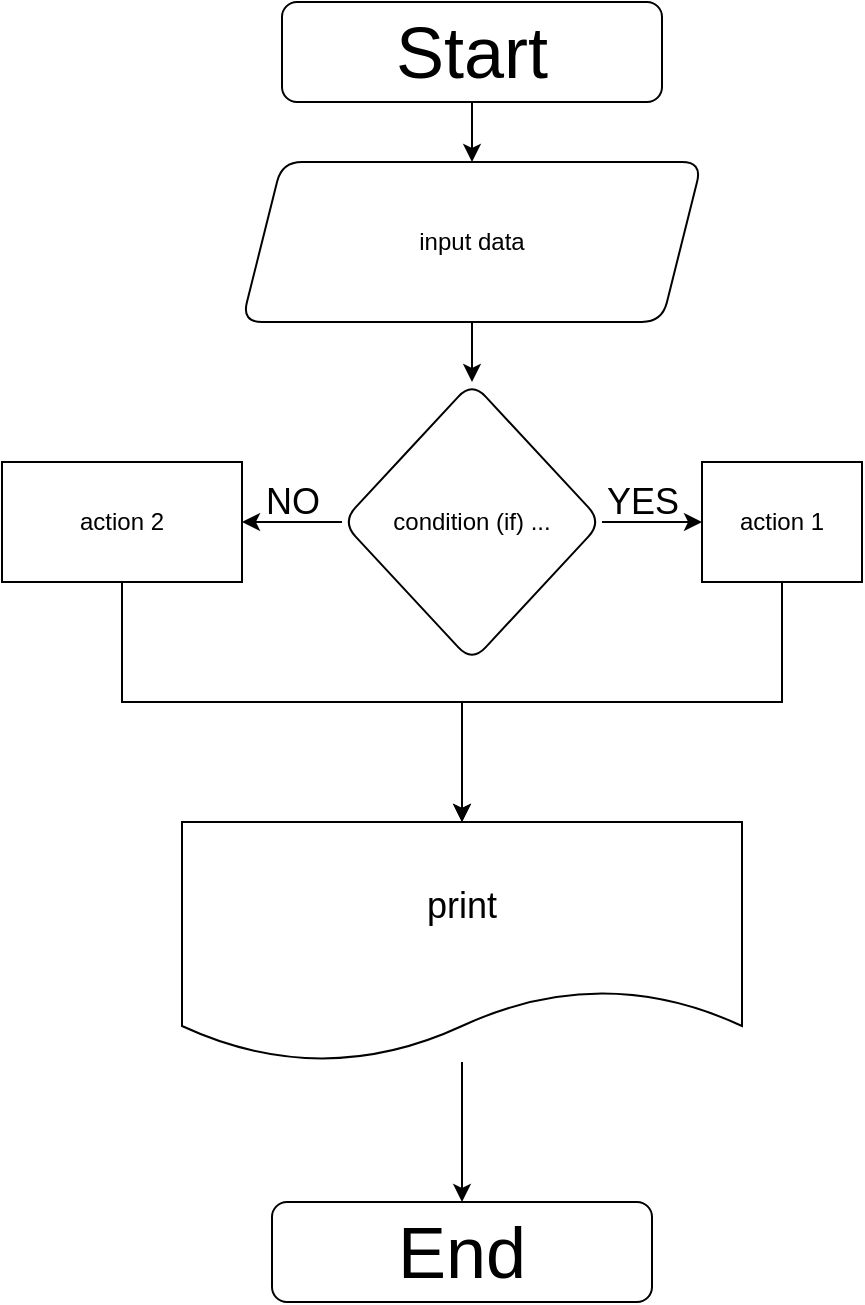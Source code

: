 <mxfile version="20.0.3" type="device" pages="3"><diagram id="KUlkdEGZBn6qBDFIICG5" name="Page-1"><mxGraphModel dx="2249" dy="789" grid="1" gridSize="10" guides="1" tooltips="1" connect="1" arrows="1" fold="1" page="1" pageScale="1" pageWidth="827" pageHeight="1169" math="0" shadow="0"><root><mxCell id="0"/><mxCell id="1" parent="0"/><mxCell id="AvIAdQnos5k8Vhea5xyB-4" value="" style="edgeStyle=orthogonalEdgeStyle;rounded=0;orthogonalLoop=1;jettySize=auto;html=1;fontSize=36;" parent="1" source="AvIAdQnos5k8Vhea5xyB-1" target="AvIAdQnos5k8Vhea5xyB-3" edge="1"><mxGeometry relative="1" as="geometry"/></mxCell><mxCell id="AvIAdQnos5k8Vhea5xyB-1" value="&lt;span style=&quot;font-size: 36px;&quot;&gt;Start&lt;/span&gt;" style="rounded=1;whiteSpace=wrap;html=1;" parent="1" vertex="1"><mxGeometry x="70" y="40" width="190" height="50" as="geometry"/></mxCell><mxCell id="AvIAdQnos5k8Vhea5xyB-6" value="" style="edgeStyle=orthogonalEdgeStyle;rounded=0;orthogonalLoop=1;jettySize=auto;html=1;fontSize=36;" parent="1" source="AvIAdQnos5k8Vhea5xyB-3" target="AvIAdQnos5k8Vhea5xyB-5" edge="1"><mxGeometry relative="1" as="geometry"/></mxCell><mxCell id="AvIAdQnos5k8Vhea5xyB-3" value="input data" style="shape=parallelogram;perimeter=parallelogramPerimeter;whiteSpace=wrap;html=1;fixedSize=1;rounded=1;" parent="1" vertex="1"><mxGeometry x="50" y="120" width="230" height="80" as="geometry"/></mxCell><mxCell id="AvIAdQnos5k8Vhea5xyB-8" value="" style="edgeStyle=orthogonalEdgeStyle;rounded=0;orthogonalLoop=1;jettySize=auto;html=1;fontSize=36;" parent="1" source="AvIAdQnos5k8Vhea5xyB-5" target="AvIAdQnos5k8Vhea5xyB-7" edge="1"><mxGeometry relative="1" as="geometry"/></mxCell><mxCell id="AvIAdQnos5k8Vhea5xyB-15" value="" style="edgeStyle=orthogonalEdgeStyle;rounded=0;orthogonalLoop=1;jettySize=auto;html=1;fontSize=12;" parent="1" source="AvIAdQnos5k8Vhea5xyB-5" target="AvIAdQnos5k8Vhea5xyB-14" edge="1"><mxGeometry relative="1" as="geometry"/></mxCell><mxCell id="AvIAdQnos5k8Vhea5xyB-5" value="condition (if) ..." style="rhombus;whiteSpace=wrap;html=1;rounded=1;" parent="1" vertex="1"><mxGeometry x="100" y="230" width="130" height="140" as="geometry"/></mxCell><mxCell id="AvIAdQnos5k8Vhea5xyB-21" value="" style="edgeStyle=orthogonalEdgeStyle;rounded=0;orthogonalLoop=1;jettySize=auto;html=1;fontSize=18;entryX=0.5;entryY=0;entryDx=0;entryDy=0;" parent="1" source="AvIAdQnos5k8Vhea5xyB-7" target="AvIAdQnos5k8Vhea5xyB-18" edge="1"><mxGeometry relative="1" as="geometry"><mxPoint x="485" y="430" as="targetPoint"/></mxGeometry></mxCell><mxCell id="AvIAdQnos5k8Vhea5xyB-7" value="action 1" style="rounded=0;whiteSpace=wrap;html=1;fontSize=12;" parent="1" vertex="1"><mxGeometry x="280" y="270" width="80" height="60" as="geometry"/></mxCell><mxCell id="AvIAdQnos5k8Vhea5xyB-9" value="YES" style="text;html=1;align=center;verticalAlign=middle;resizable=0;points=[];autosize=1;strokeColor=none;fillColor=none;fontSize=18;" parent="1" vertex="1"><mxGeometry x="220" y="270" width="60" height="40" as="geometry"/></mxCell><mxCell id="AvIAdQnos5k8Vhea5xyB-19" value="" style="edgeStyle=orthogonalEdgeStyle;rounded=0;orthogonalLoop=1;jettySize=auto;html=1;fontSize=18;" parent="1" source="AvIAdQnos5k8Vhea5xyB-14" target="AvIAdQnos5k8Vhea5xyB-18" edge="1"><mxGeometry relative="1" as="geometry"/></mxCell><mxCell id="AvIAdQnos5k8Vhea5xyB-14" value="action 2" style="rounded=0;whiteSpace=wrap;html=1;fontSize=12;" parent="1" vertex="1"><mxGeometry x="-70" y="270" width="120" height="60" as="geometry"/></mxCell><mxCell id="AvIAdQnos5k8Vhea5xyB-16" value="NO" style="text;html=1;align=center;verticalAlign=middle;resizable=0;points=[];autosize=1;strokeColor=none;fillColor=none;fontSize=18;" parent="1" vertex="1"><mxGeometry x="50" y="270" width="50" height="40" as="geometry"/></mxCell><mxCell id="AvIAdQnos5k8Vhea5xyB-17" value="&lt;span style=&quot;font-size: 36px;&quot;&gt;End&lt;/span&gt;" style="rounded=1;whiteSpace=wrap;html=1;" parent="1" vertex="1"><mxGeometry x="65" y="640" width="190" height="50" as="geometry"/></mxCell><mxCell id="AvIAdQnos5k8Vhea5xyB-22" value="" style="edgeStyle=orthogonalEdgeStyle;rounded=0;orthogonalLoop=1;jettySize=auto;html=1;fontSize=18;" parent="1" source="AvIAdQnos5k8Vhea5xyB-18" target="AvIAdQnos5k8Vhea5xyB-17" edge="1"><mxGeometry relative="1" as="geometry"/></mxCell><mxCell id="AvIAdQnos5k8Vhea5xyB-18" value="print" style="shape=document;whiteSpace=wrap;html=1;boundedLbl=1;fontSize=18;" parent="1" vertex="1"><mxGeometry x="20" y="450" width="280" height="120" as="geometry"/></mxCell></root></mxGraphModel></diagram><diagram id="ZhWfRfbjk38813CPxEJF" name="Page-2"><mxGraphModel dx="2521" dy="928" grid="1" gridSize="10" guides="1" tooltips="1" connect="1" arrows="1" fold="1" page="1" pageScale="1" pageWidth="827" pageHeight="1169" math="0" shadow="0"><root><mxCell id="0"/><mxCell id="1" parent="0"/><mxCell id="to8tRB331FVmJkwPsKTY-4" value="" style="edgeStyle=orthogonalEdgeStyle;rounded=0;orthogonalLoop=1;jettySize=auto;html=1;fontSize=18;" edge="1" parent="1" source="l4yOy5fQUumXuv5Ozcmd-1" target="to8tRB331FVmJkwPsKTY-1"><mxGeometry relative="1" as="geometry"/></mxCell><mxCell id="l4yOy5fQUumXuv5Ozcmd-1" value="&lt;span style=&quot;font-size: 36px;&quot;&gt;Start&lt;/span&gt;" style="rounded=1;whiteSpace=wrap;html=1;" vertex="1" parent="1"><mxGeometry x="70" y="40" width="190" height="50" as="geometry"/></mxCell><mxCell id="to8tRB331FVmJkwPsKTY-6" value="" style="edgeStyle=orthogonalEdgeStyle;rounded=0;orthogonalLoop=1;jettySize=auto;html=1;fontSize=18;" edge="1" parent="1" source="to8tRB331FVmJkwPsKTY-1" target="to8tRB331FVmJkwPsKTY-5"><mxGeometry relative="1" as="geometry"/></mxCell><mxCell id="to8tRB331FVmJkwPsKTY-1" value="a, b" style="shape=parallelogram;perimeter=parallelogramPerimeter;whiteSpace=wrap;html=1;fixedSize=1;rounded=1;" vertex="1" parent="1"><mxGeometry x="50" y="120" width="230" height="40" as="geometry"/></mxCell><mxCell id="to8tRB331FVmJkwPsKTY-8" value="" style="edgeStyle=orthogonalEdgeStyle;rounded=0;orthogonalLoop=1;jettySize=auto;html=1;fontSize=18;" edge="1" parent="1" source="to8tRB331FVmJkwPsKTY-5" target="to8tRB331FVmJkwPsKTY-7"><mxGeometry relative="1" as="geometry"/></mxCell><mxCell id="to8tRB331FVmJkwPsKTY-11" value="" style="edgeStyle=orthogonalEdgeStyle;rounded=0;orthogonalLoop=1;jettySize=auto;html=1;fontSize=18;" edge="1" parent="1" source="to8tRB331FVmJkwPsKTY-5" target="to8tRB331FVmJkwPsKTY-10"><mxGeometry relative="1" as="geometry"/></mxCell><mxCell id="to8tRB331FVmJkwPsKTY-5" value="a&amp;gt;b" style="rhombus;whiteSpace=wrap;html=1;rounded=1;" vertex="1" parent="1"><mxGeometry x="125" y="200" width="80" height="80" as="geometry"/></mxCell><mxCell id="7AQ9YzuPYf2n0HWGz4BQ-3" style="edgeStyle=orthogonalEdgeStyle;rounded=0;orthogonalLoop=1;jettySize=auto;html=1;entryX=0.5;entryY=0;entryDx=0;entryDy=0;fontSize=18;" edge="1" parent="1" source="to8tRB331FVmJkwPsKTY-7" target="7AQ9YzuPYf2n0HWGz4BQ-1"><mxGeometry relative="1" as="geometry"/></mxCell><mxCell id="to8tRB331FVmJkwPsKTY-7" value="print(a)" style="shape=document;whiteSpace=wrap;html=1;boundedLbl=1;rounded=1;" vertex="1" parent="1"><mxGeometry x="240" y="200" width="120" height="80" as="geometry"/></mxCell><mxCell id="to8tRB331FVmJkwPsKTY-9" value="YES" style="text;html=1;align=center;verticalAlign=middle;resizable=0;points=[];autosize=1;strokeColor=none;fillColor=none;fontSize=18;" vertex="1" parent="1"><mxGeometry x="190" y="210" width="60" height="40" as="geometry"/></mxCell><mxCell id="7AQ9YzuPYf2n0HWGz4BQ-2" value="" style="edgeStyle=orthogonalEdgeStyle;rounded=0;orthogonalLoop=1;jettySize=auto;html=1;fontSize=18;" edge="1" parent="1" source="to8tRB331FVmJkwPsKTY-10" target="7AQ9YzuPYf2n0HWGz4BQ-1"><mxGeometry relative="1" as="geometry"/></mxCell><mxCell id="to8tRB331FVmJkwPsKTY-10" value="print(b)" style="shape=document;whiteSpace=wrap;html=1;boundedLbl=1;rounded=1;" vertex="1" parent="1"><mxGeometry x="-30" y="200" width="120" height="80" as="geometry"/></mxCell><mxCell id="7AQ9YzuPYf2n0HWGz4BQ-1" value="&lt;span style=&quot;font-size: 36px;&quot;&gt;End&lt;/span&gt;" style="rounded=1;whiteSpace=wrap;html=1;" vertex="1" parent="1"><mxGeometry x="70" y="320" width="190" height="50" as="geometry"/></mxCell><mxCell id="7AQ9YzuPYf2n0HWGz4BQ-4" value="NO" style="text;html=1;align=center;verticalAlign=middle;resizable=0;points=[];autosize=1;strokeColor=none;fillColor=none;fontSize=18;" vertex="1" parent="1"><mxGeometry x="85" y="210" width="50" height="40" as="geometry"/></mxCell></root></mxGraphModel></diagram><diagram id="1Cpl_aiHFUEmv35CbPDU" name="Page-3"><mxGraphModel dx="1516" dy="831" grid="1" gridSize="10" guides="1" tooltips="1" connect="1" arrows="1" fold="1" page="1" pageScale="1" pageWidth="827" pageHeight="1169" math="0" shadow="0"><root><mxCell id="0"/><mxCell id="1" parent="0"/><mxCell id="yoAVyn27MNlnvWKeIQqL-2" value="" style="edgeStyle=orthogonalEdgeStyle;rounded=0;orthogonalLoop=1;jettySize=auto;html=1;fontSize=18;" edge="1" parent="1" source="xMzbxbTKoXYxyaKER4GY-1" target="yoAVyn27MNlnvWKeIQqL-1"><mxGeometry relative="1" as="geometry"/></mxCell><mxCell id="xMzbxbTKoXYxyaKER4GY-1" value="&lt;span style=&quot;font-size: 36px;&quot;&gt;Start&lt;/span&gt;" style="rounded=1;whiteSpace=wrap;html=1;" vertex="1" parent="1"><mxGeometry x="70" y="40" width="190" height="50" as="geometry"/></mxCell><mxCell id="6BW_yTttfwulPumfuw4T-2" value="" style="edgeStyle=orthogonalEdgeStyle;rounded=0;orthogonalLoop=1;jettySize=auto;html=1;fontSize=18;" edge="1" parent="1" source="yoAVyn27MNlnvWKeIQqL-1" target="6BW_yTttfwulPumfuw4T-1"><mxGeometry relative="1" as="geometry"/></mxCell><mxCell id="s4zK8Y7hl0aLgHBa-cnZ-1" style="edgeStyle=orthogonalEdgeStyle;rounded=0;orthogonalLoop=1;jettySize=auto;html=1;exitX=0.5;exitY=1;exitDx=0;exitDy=0;fontSize=36;" edge="1" parent="1" source="yoAVyn27MNlnvWKeIQqL-1"><mxGeometry relative="1" as="geometry"><mxPoint x="165.053" y="170" as="targetPoint"/></mxGeometry></mxCell><mxCell id="yoAVyn27MNlnvWKeIQqL-1" value="a, b, c, d, min" style="shape=parallelogram;perimeter=parallelogramPerimeter;whiteSpace=wrap;html=1;fixedSize=1;rounded=1;" vertex="1" parent="1"><mxGeometry x="50" y="120" width="230" height="40" as="geometry"/></mxCell><mxCell id="6BW_yTttfwulPumfuw4T-4" value="" style="edgeStyle=orthogonalEdgeStyle;rounded=0;orthogonalLoop=1;jettySize=auto;html=1;fontSize=18;" edge="1" parent="1" source="6BW_yTttfwulPumfuw4T-1" target="6BW_yTttfwulPumfuw4T-3"><mxGeometry relative="1" as="geometry"/></mxCell><mxCell id="6BW_yTttfwulPumfuw4T-1" value="min = a" style="rounded=0;whiteSpace=wrap;html=1;fontSize=18;" vertex="1" parent="1"><mxGeometry x="105" y="200" width="120" height="30" as="geometry"/></mxCell><mxCell id="6BW_yTttfwulPumfuw4T-7" value="" style="edgeStyle=orthogonalEdgeStyle;rounded=0;orthogonalLoop=1;jettySize=auto;html=1;fontSize=18;" edge="1" parent="1" source="6BW_yTttfwulPumfuw4T-3" target="6BW_yTttfwulPumfuw4T-6"><mxGeometry relative="1" as="geometry"/></mxCell><mxCell id="6BW_yTttfwulPumfuw4T-16" value="" style="edgeStyle=orthogonalEdgeStyle;rounded=0;orthogonalLoop=1;jettySize=auto;html=1;fontSize=18;" edge="1" parent="1" source="6BW_yTttfwulPumfuw4T-3" target="6BW_yTttfwulPumfuw4T-15"><mxGeometry relative="1" as="geometry"/></mxCell><mxCell id="6BW_yTttfwulPumfuw4T-3" value="b &amp;lt; min" style="rhombus;whiteSpace=wrap;html=1;fontSize=18;rounded=0;" vertex="1" parent="1"><mxGeometry x="117.5" y="270" width="95" height="80" as="geometry"/></mxCell><mxCell id="6BW_yTttfwulPumfuw4T-5" value="YES" style="text;html=1;align=center;verticalAlign=middle;resizable=0;points=[];autosize=1;strokeColor=none;fillColor=none;fontSize=18;" vertex="1" parent="1"><mxGeometry x="190" y="270" width="60" height="40" as="geometry"/></mxCell><mxCell id="6BW_yTttfwulPumfuw4T-17" style="edgeStyle=orthogonalEdgeStyle;rounded=0;orthogonalLoop=1;jettySize=auto;html=1;entryX=0.5;entryY=0;entryDx=0;entryDy=0;fontSize=18;" edge="1" parent="1" source="6BW_yTttfwulPumfuw4T-6" target="6BW_yTttfwulPumfuw4T-15"><mxGeometry relative="1" as="geometry"/></mxCell><mxCell id="6BW_yTttfwulPumfuw4T-6" value="min = b" style="whiteSpace=wrap;html=1;fontSize=18;rounded=0;" vertex="1" parent="1"><mxGeometry x="240" y="280" width="80" height="60" as="geometry"/></mxCell><mxCell id="6BW_yTttfwulPumfuw4T-12" value="NO" style="text;html=1;align=center;verticalAlign=middle;resizable=0;points=[];autosize=1;strokeColor=none;fillColor=none;fontSize=18;" vertex="1" parent="1"><mxGeometry x="130" y="360" width="50" height="40" as="geometry"/></mxCell><mxCell id="6BW_yTttfwulPumfuw4T-19" value="" style="edgeStyle=orthogonalEdgeStyle;rounded=0;orthogonalLoop=1;jettySize=auto;html=1;fontSize=18;" edge="1" parent="1" source="6BW_yTttfwulPumfuw4T-15" target="6BW_yTttfwulPumfuw4T-18"><mxGeometry relative="1" as="geometry"/></mxCell><mxCell id="6BW_yTttfwulPumfuw4T-24" value="" style="edgeStyle=orthogonalEdgeStyle;rounded=0;orthogonalLoop=1;jettySize=auto;html=1;fontSize=18;" edge="1" parent="1" source="6BW_yTttfwulPumfuw4T-15" target="6BW_yTttfwulPumfuw4T-23"><mxGeometry relative="1" as="geometry"/></mxCell><mxCell id="6BW_yTttfwulPumfuw4T-15" value="c &amp;lt; min" style="rhombus;whiteSpace=wrap;html=1;fontSize=18;rounded=0;" vertex="1" parent="1"><mxGeometry x="180" y="390" width="95" height="80" as="geometry"/></mxCell><mxCell id="6BW_yTttfwulPumfuw4T-25" style="edgeStyle=orthogonalEdgeStyle;rounded=0;orthogonalLoop=1;jettySize=auto;html=1;fontSize=18;entryX=0.5;entryY=0;entryDx=0;entryDy=0;" edge="1" parent="1" source="6BW_yTttfwulPumfuw4T-18" target="6BW_yTttfwulPumfuw4T-23"><mxGeometry relative="1" as="geometry"><mxPoint x="360" y="520" as="targetPoint"/></mxGeometry></mxCell><mxCell id="6BW_yTttfwulPumfuw4T-18" value="min = c" style="whiteSpace=wrap;html=1;fontSize=18;rounded=0;" vertex="1" parent="1"><mxGeometry x="352.5" y="400" width="67.5" height="60" as="geometry"/></mxCell><mxCell id="6BW_yTttfwulPumfuw4T-20" value="YES" style="text;html=1;align=center;verticalAlign=middle;resizable=0;points=[];autosize=1;strokeColor=none;fillColor=none;fontSize=18;" vertex="1" parent="1"><mxGeometry x="275" y="390" width="60" height="40" as="geometry"/></mxCell><mxCell id="6BW_yTttfwulPumfuw4T-21" value="NO" style="text;html=1;align=center;verticalAlign=middle;resizable=0;points=[];autosize=1;strokeColor=none;fillColor=none;fontSize=18;" vertex="1" parent="1"><mxGeometry x="175" y="490" width="50" height="40" as="geometry"/></mxCell><mxCell id="6BW_yTttfwulPumfuw4T-26" style="edgeStyle=orthogonalEdgeStyle;rounded=0;orthogonalLoop=1;jettySize=auto;html=1;exitX=1;exitY=0.5;exitDx=0;exitDy=0;fontSize=18;" edge="1" parent="1" source="6BW_yTttfwulPumfuw4T-23"><mxGeometry relative="1" as="geometry"><mxPoint x="360" y="550" as="targetPoint"/></mxGeometry></mxCell><mxCell id="6BW_yTttfwulPumfuw4T-28" value="" style="edgeStyle=orthogonalEdgeStyle;rounded=0;orthogonalLoop=1;jettySize=auto;html=1;fontSize=18;" edge="1" parent="1" source="6BW_yTttfwulPumfuw4T-23" target="6BW_yTttfwulPumfuw4T-27"><mxGeometry relative="1" as="geometry"/></mxCell><mxCell id="6BW_yTttfwulPumfuw4T-36" style="edgeStyle=orthogonalEdgeStyle;rounded=0;orthogonalLoop=1;jettySize=auto;html=1;entryX=0.25;entryY=0;entryDx=0;entryDy=0;fontSize=18;" edge="1" parent="1" source="6BW_yTttfwulPumfuw4T-23" target="6BW_yTttfwulPumfuw4T-31"><mxGeometry relative="1" as="geometry"/></mxCell><mxCell id="6BW_yTttfwulPumfuw4T-23" value="d &amp;lt; min" style="rhombus;whiteSpace=wrap;html=1;fontSize=18;rounded=0;" vertex="1" parent="1"><mxGeometry x="270" y="510" width="100" height="100" as="geometry"/></mxCell><mxCell id="6BW_yTttfwulPumfuw4T-34" style="edgeStyle=orthogonalEdgeStyle;rounded=0;orthogonalLoop=1;jettySize=auto;html=1;entryX=0.25;entryY=0;entryDx=0;entryDy=0;fontSize=18;" edge="1" parent="1" source="6BW_yTttfwulPumfuw4T-27" target="6BW_yTttfwulPumfuw4T-31"><mxGeometry relative="1" as="geometry"/></mxCell><mxCell id="6BW_yTttfwulPumfuw4T-27" value="min = d" style="whiteSpace=wrap;html=1;fontSize=18;rounded=0;" vertex="1" parent="1"><mxGeometry x="440" y="530" width="120" height="60" as="geometry"/></mxCell><mxCell id="6BW_yTttfwulPumfuw4T-29" value="YES" style="text;html=1;align=center;verticalAlign=middle;resizable=0;points=[];autosize=1;strokeColor=none;fillColor=none;fontSize=18;" vertex="1" parent="1"><mxGeometry x="370" y="530" width="60" height="40" as="geometry"/></mxCell><mxCell id="6BW_yTttfwulPumfuw4T-30" value="NO" style="text;html=1;align=center;verticalAlign=middle;resizable=0;points=[];autosize=1;strokeColor=none;fillColor=none;fontSize=18;" vertex="1" parent="1"><mxGeometry x="270" y="620" width="50" height="40" as="geometry"/></mxCell><mxCell id="6BW_yTttfwulPumfuw4T-38" value="" style="edgeStyle=orthogonalEdgeStyle;rounded=0;orthogonalLoop=1;jettySize=auto;html=1;fontSize=18;" edge="1" parent="1" source="6BW_yTttfwulPumfuw4T-31" target="6BW_yTttfwulPumfuw4T-37"><mxGeometry relative="1" as="geometry"/></mxCell><mxCell id="6BW_yTttfwulPumfuw4T-31" value="print(min)" style="shape=document;whiteSpace=wrap;html=1;boundedLbl=1;fontSize=18;" vertex="1" parent="1"><mxGeometry x="320" y="670" width="120" height="80" as="geometry"/></mxCell><mxCell id="6BW_yTttfwulPumfuw4T-33" style="edgeStyle=orthogonalEdgeStyle;rounded=0;orthogonalLoop=1;jettySize=auto;html=1;exitX=0.5;exitY=1;exitDx=0;exitDy=0;fontSize=18;" edge="1" parent="1" source="6BW_yTttfwulPumfuw4T-27" target="6BW_yTttfwulPumfuw4T-27"><mxGeometry relative="1" as="geometry"/></mxCell><mxCell id="6BW_yTttfwulPumfuw4T-37" value="&lt;font style=&quot;font-size: 36px;&quot;&gt;End&lt;/font&gt;" style="rounded=1;whiteSpace=wrap;html=1;fontSize=18;" vertex="1" parent="1"><mxGeometry x="315" y="790" width="130" height="60" as="geometry"/></mxCell><mxCell id="s4zK8Y7hl0aLgHBa-cnZ-2" style="edgeStyle=orthogonalEdgeStyle;rounded=0;orthogonalLoop=1;jettySize=auto;html=1;exitX=0.5;exitY=1;exitDx=0;exitDy=0;fontSize=36;" edge="1" parent="1" source="yoAVyn27MNlnvWKeIQqL-1" target="yoAVyn27MNlnvWKeIQqL-1"><mxGeometry relative="1" as="geometry"/></mxCell></root></mxGraphModel></diagram></mxfile>